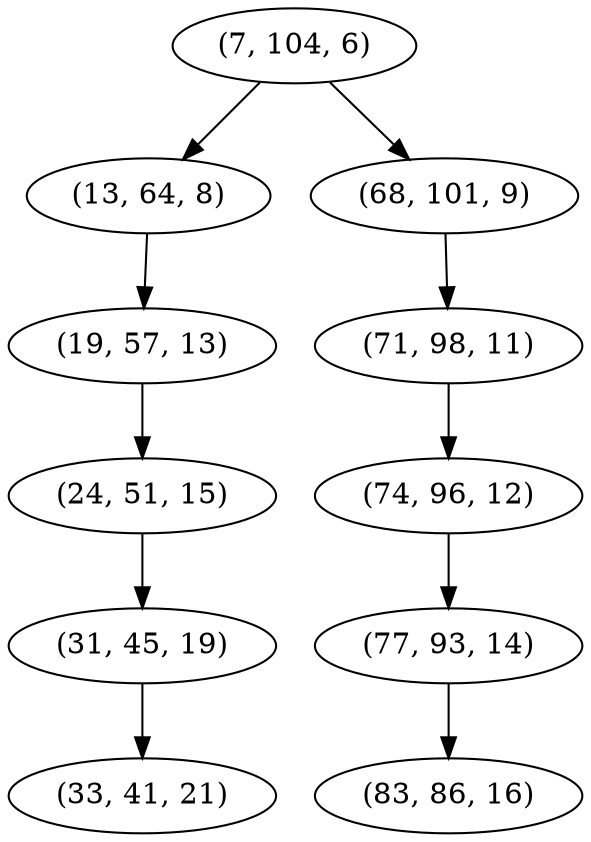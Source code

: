 digraph tree {
    "(7, 104, 6)";
    "(13, 64, 8)";
    "(19, 57, 13)";
    "(24, 51, 15)";
    "(31, 45, 19)";
    "(33, 41, 21)";
    "(68, 101, 9)";
    "(71, 98, 11)";
    "(74, 96, 12)";
    "(77, 93, 14)";
    "(83, 86, 16)";
    "(7, 104, 6)" -> "(13, 64, 8)";
    "(7, 104, 6)" -> "(68, 101, 9)";
    "(13, 64, 8)" -> "(19, 57, 13)";
    "(19, 57, 13)" -> "(24, 51, 15)";
    "(24, 51, 15)" -> "(31, 45, 19)";
    "(31, 45, 19)" -> "(33, 41, 21)";
    "(68, 101, 9)" -> "(71, 98, 11)";
    "(71, 98, 11)" -> "(74, 96, 12)";
    "(74, 96, 12)" -> "(77, 93, 14)";
    "(77, 93, 14)" -> "(83, 86, 16)";
}
